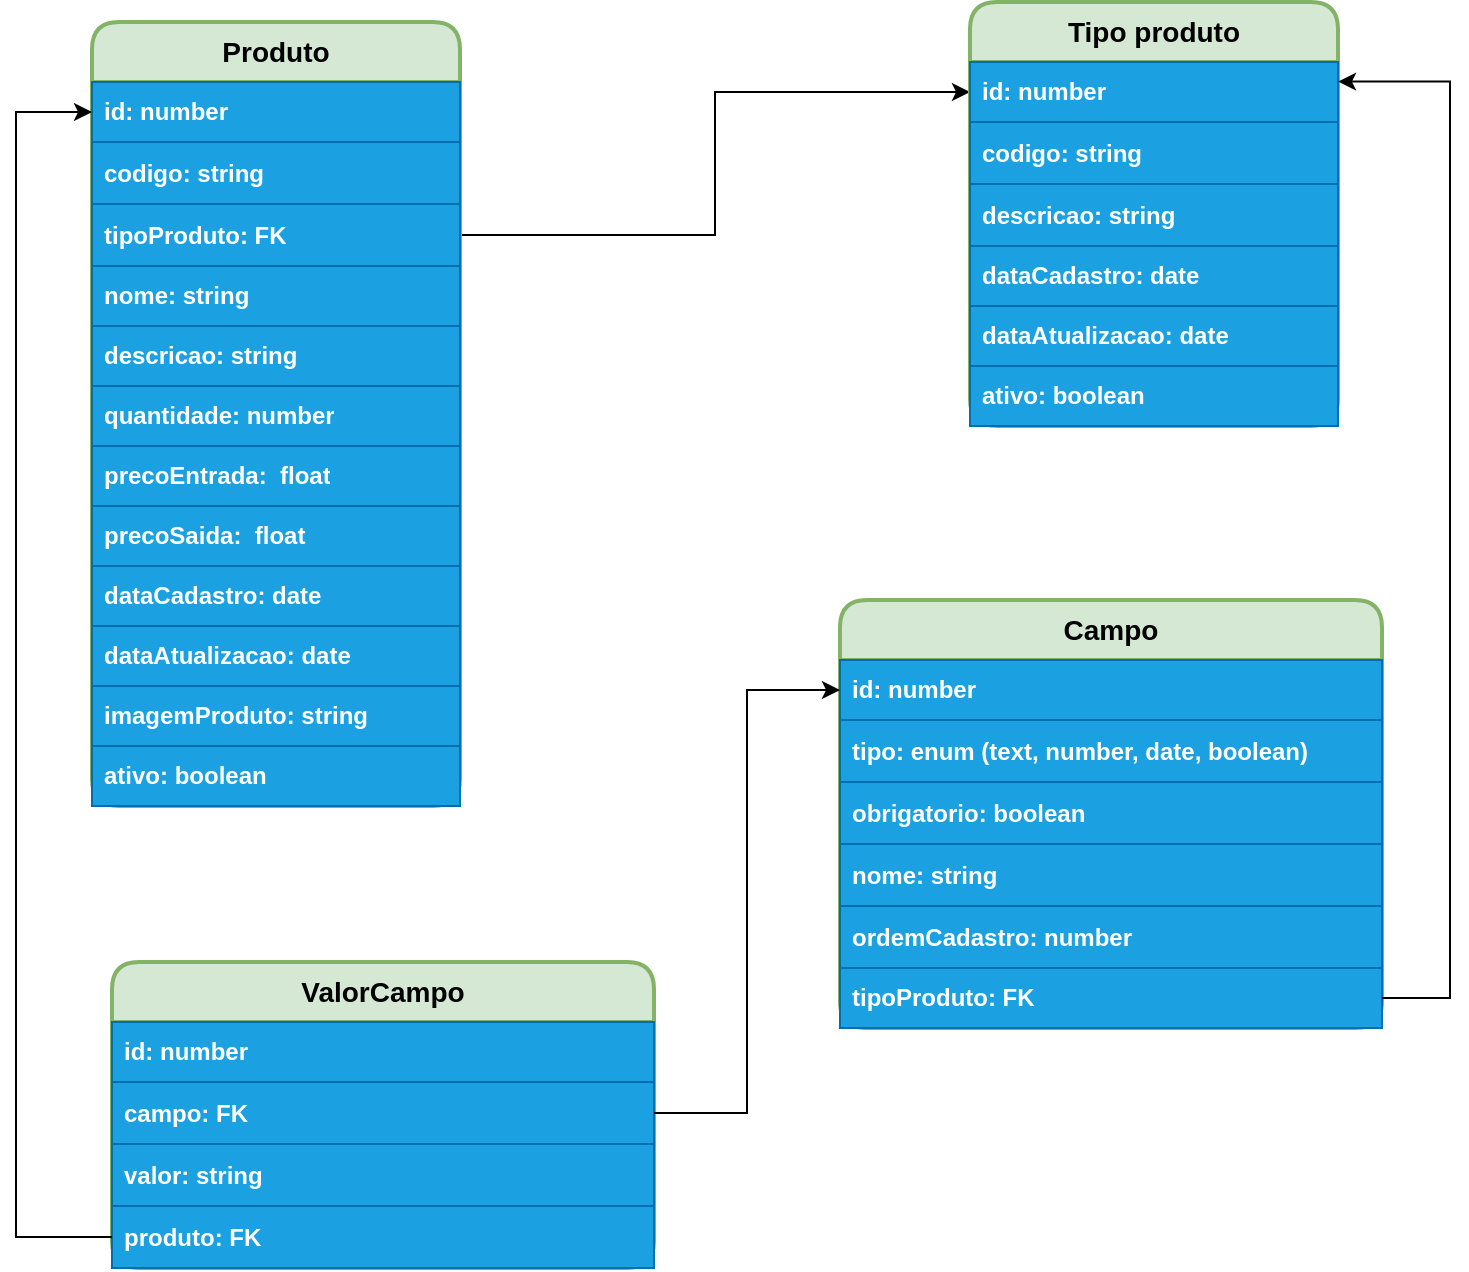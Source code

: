 <mxfile>
    <diagram name="Página-1" id="9_2Igl2WMjHrFPBZQi-Q">
        <mxGraphModel dx="953" dy="-485" grid="0" gridSize="10" guides="1" tooltips="1" connect="1" arrows="1" fold="1" page="0" pageScale="1" pageWidth="827" pageHeight="1169" background="none" math="0" shadow="0">
            <root>
                <mxCell id="0"/>
                <mxCell id="1" parent="0"/>
                <mxCell id="2" style="edgeStyle=orthogonalEdgeStyle;rounded=0;orthogonalLoop=1;jettySize=auto;html=1;exitX=1;exitY=0.5;exitDx=0;exitDy=0;" parent="1" source="6" target="17" edge="1">
                    <mxGeometry relative="1" as="geometry"/>
                </mxCell>
                <mxCell id="3" value="Produto" style="swimlane;fontStyle=1;childLayout=stackLayout;horizontal=1;startSize=30;horizontalStack=0;resizeParent=1;resizeParentMax=0;resizeLast=0;collapsible=1;marginBottom=0;whiteSpace=wrap;html=1;fillColor=#d5e8d4;strokeColor=#82b366;labelBackgroundColor=none;rounded=1;fontSize=14;strokeWidth=2;" parent="1" vertex="1">
                    <mxGeometry x="103" y="1257" width="184" height="392" as="geometry"/>
                </mxCell>
                <mxCell id="4" value="id: number" style="text;strokeColor=#006EAF;fillColor=#1ba1e2;align=left;verticalAlign=middle;spacingLeft=4;spacingRight=4;overflow=hidden;points=[[0,0.5],[1,0.5]];portConstraint=eastwest;rotatable=0;whiteSpace=wrap;html=1;fontColor=#FFFFFF;fontStyle=1;labelBackgroundColor=none;labelBorderColor=none;rounded=0;" parent="3" vertex="1">
                    <mxGeometry y="30" width="184" height="30" as="geometry"/>
                </mxCell>
                <mxCell id="5" value="codigo: string&lt;br&gt;" style="text;strokeColor=#006EAF;fillColor=#1ba1e2;align=left;verticalAlign=middle;spacingLeft=4;spacingRight=4;overflow=hidden;points=[[0,0.5],[1,0.5]];portConstraint=eastwest;rotatable=0;whiteSpace=wrap;html=1;fontColor=#FFFFFF;fontStyle=1;labelBackgroundColor=none;labelBorderColor=none;rounded=0;" parent="3" vertex="1">
                    <mxGeometry y="60" width="184" height="31" as="geometry"/>
                </mxCell>
                <mxCell id="6" value="tipoProduto: FK" style="text;strokeColor=#006EAF;fillColor=#1ba1e2;align=left;verticalAlign=middle;spacingLeft=4;spacingRight=4;overflow=hidden;points=[[0,0.5],[1,0.5]];portConstraint=eastwest;rotatable=0;whiteSpace=wrap;html=1;fontColor=#FFFFFF;fontStyle=1;labelBackgroundColor=none;labelBorderColor=none;rounded=0;" parent="3" vertex="1">
                    <mxGeometry y="91" width="184" height="31" as="geometry"/>
                </mxCell>
                <mxCell id="7" value="nome: string" style="text;strokeColor=#006EAF;fillColor=#1ba1e2;align=left;verticalAlign=middle;spacingLeft=4;spacingRight=4;overflow=hidden;points=[[0,0.5],[1,0.5]];portConstraint=eastwest;rotatable=0;whiteSpace=wrap;html=1;fontColor=#FFFFFF;fontStyle=1;labelBackgroundColor=none;labelBorderColor=none;rounded=0;" parent="3" vertex="1">
                    <mxGeometry y="122" width="184" height="30" as="geometry"/>
                </mxCell>
                <mxCell id="8" value="descricao: string" style="text;strokeColor=#006EAF;fillColor=#1ba1e2;align=left;verticalAlign=middle;spacingLeft=4;spacingRight=4;overflow=hidden;points=[[0,0.5],[1,0.5]];portConstraint=eastwest;rotatable=0;whiteSpace=wrap;html=1;fontColor=#FFFFFF;fontStyle=1;labelBackgroundColor=none;labelBorderColor=none;rounded=0;" parent="3" vertex="1">
                    <mxGeometry y="152" width="184" height="30" as="geometry"/>
                </mxCell>
                <mxCell id="9" value="quantidade: number" style="text;strokeColor=#006EAF;fillColor=#1ba1e2;align=left;verticalAlign=middle;spacingLeft=4;spacingRight=4;overflow=hidden;points=[[0,0.5],[1,0.5]];portConstraint=eastwest;rotatable=0;whiteSpace=wrap;html=1;fontColor=#FFFFFF;fontStyle=1;labelBackgroundColor=none;labelBorderColor=none;rounded=0;" parent="3" vertex="1">
                    <mxGeometry y="182" width="184" height="30" as="geometry"/>
                </mxCell>
                <mxCell id="10" value="precoEntrada:&amp;nbsp; float" style="text;strokeColor=#006EAF;fillColor=#1ba1e2;align=left;verticalAlign=middle;spacingLeft=4;spacingRight=4;overflow=hidden;points=[[0,0.5],[1,0.5]];portConstraint=eastwest;rotatable=0;whiteSpace=wrap;html=1;fontColor=#FFFFFF;fontStyle=1;labelBackgroundColor=none;labelBorderColor=none;rounded=0;" parent="3" vertex="1">
                    <mxGeometry y="212" width="184" height="30" as="geometry"/>
                </mxCell>
                <mxCell id="11" value="precoSaida:&amp;nbsp; float" style="text;strokeColor=#006EAF;fillColor=#1ba1e2;align=left;verticalAlign=middle;spacingLeft=4;spacingRight=4;overflow=hidden;points=[[0,0.5],[1,0.5]];portConstraint=eastwest;rotatable=0;whiteSpace=wrap;html=1;fontColor=#FFFFFF;fontStyle=1;labelBackgroundColor=none;labelBorderColor=none;rounded=0;" parent="3" vertex="1">
                    <mxGeometry y="242" width="184" height="30" as="geometry"/>
                </mxCell>
                <mxCell id="12" value="dataCadastro: date" style="text;strokeColor=#006EAF;fillColor=#1ba1e2;align=left;verticalAlign=middle;spacingLeft=4;spacingRight=4;overflow=hidden;points=[[0,0.5],[1,0.5]];portConstraint=eastwest;rotatable=0;whiteSpace=wrap;html=1;fontColor=#FFFFFF;fontStyle=1;labelBackgroundColor=none;labelBorderColor=none;rounded=0;" parent="3" vertex="1">
                    <mxGeometry y="272" width="184" height="30" as="geometry"/>
                </mxCell>
                <mxCell id="13" value="dataAtualizacao: date&lt;span style=&quot;white-space: pre;&quot;&gt;&#9;&lt;/span&gt;" style="text;strokeColor=#006EAF;fillColor=#1ba1e2;align=left;verticalAlign=middle;spacingLeft=4;spacingRight=4;overflow=hidden;points=[[0,0.5],[1,0.5]];portConstraint=eastwest;rotatable=0;whiteSpace=wrap;html=1;fontColor=#FFFFFF;fontStyle=1;labelBackgroundColor=none;labelBorderColor=none;rounded=0;" parent="3" vertex="1">
                    <mxGeometry y="302" width="184" height="30" as="geometry"/>
                </mxCell>
                <mxCell id="14" value="imagemProduto: string" style="text;strokeColor=#006EAF;fillColor=#1ba1e2;align=left;verticalAlign=middle;spacingLeft=4;spacingRight=4;overflow=hidden;points=[[0,0.5],[1,0.5]];portConstraint=eastwest;rotatable=0;whiteSpace=wrap;html=1;fontColor=#FFFFFF;fontStyle=1;labelBackgroundColor=none;labelBorderColor=none;rounded=0;" parent="3" vertex="1">
                    <mxGeometry y="332" width="184" height="30" as="geometry"/>
                </mxCell>
                <mxCell id="15" value="ativo: boolean" style="text;strokeColor=#006EAF;fillColor=#1ba1e2;align=left;verticalAlign=middle;spacingLeft=4;spacingRight=4;overflow=hidden;points=[[0,0.5],[1,0.5]];portConstraint=eastwest;rotatable=0;whiteSpace=wrap;html=1;fontColor=#FFFFFF;fontStyle=1;labelBackgroundColor=none;labelBorderColor=none;rounded=0;" parent="3" vertex="1">
                    <mxGeometry y="362" width="184" height="30" as="geometry"/>
                </mxCell>
                <mxCell id="16" value="Tipo produto" style="swimlane;fontStyle=1;childLayout=stackLayout;horizontal=1;startSize=30;horizontalStack=0;resizeParent=1;resizeParentMax=0;resizeLast=0;collapsible=1;marginBottom=0;whiteSpace=wrap;html=1;fillColor=#d5e8d4;strokeColor=#82b366;labelBackgroundColor=none;rounded=1;fontSize=14;strokeWidth=2;" parent="1" vertex="1">
                    <mxGeometry x="542" y="1247" width="184" height="212" as="geometry"/>
                </mxCell>
                <mxCell id="17" value="id: number" style="text;strokeColor=#006EAF;fillColor=#1ba1e2;align=left;verticalAlign=middle;spacingLeft=4;spacingRight=4;overflow=hidden;points=[[0,0.5],[1,0.5]];portConstraint=eastwest;rotatable=0;whiteSpace=wrap;html=1;fontColor=#FFFFFF;fontStyle=1;labelBackgroundColor=none;labelBorderColor=none;rounded=0;" parent="16" vertex="1">
                    <mxGeometry y="30" width="184" height="30" as="geometry"/>
                </mxCell>
                <mxCell id="18" value="codigo: string&lt;br&gt;" style="text;strokeColor=#006EAF;fillColor=#1ba1e2;align=left;verticalAlign=middle;spacingLeft=4;spacingRight=4;overflow=hidden;points=[[0,0.5],[1,0.5]];portConstraint=eastwest;rotatable=0;whiteSpace=wrap;html=1;fontColor=#FFFFFF;fontStyle=1;labelBackgroundColor=none;labelBorderColor=none;rounded=0;" parent="16" vertex="1">
                    <mxGeometry y="60" width="184" height="31" as="geometry"/>
                </mxCell>
                <mxCell id="19" value="descricao: string" style="text;strokeColor=#006EAF;fillColor=#1ba1e2;align=left;verticalAlign=middle;spacingLeft=4;spacingRight=4;overflow=hidden;points=[[0,0.5],[1,0.5]];portConstraint=eastwest;rotatable=0;whiteSpace=wrap;html=1;fontColor=#FFFFFF;fontStyle=1;labelBackgroundColor=none;labelBorderColor=none;rounded=0;" parent="16" vertex="1">
                    <mxGeometry y="91" width="184" height="31" as="geometry"/>
                </mxCell>
                <mxCell id="20" value="dataCadastro: date" style="text;strokeColor=#006EAF;fillColor=#1ba1e2;align=left;verticalAlign=middle;spacingLeft=4;spacingRight=4;overflow=hidden;points=[[0,0.5],[1,0.5]];portConstraint=eastwest;rotatable=0;whiteSpace=wrap;html=1;fontColor=#FFFFFF;fontStyle=1;labelBackgroundColor=none;labelBorderColor=none;rounded=0;" parent="16" vertex="1">
                    <mxGeometry y="122" width="184" height="30" as="geometry"/>
                </mxCell>
                <mxCell id="21" value="dataAtualizacao: date&lt;span style=&quot;white-space: pre;&quot;&gt;&#9;&lt;/span&gt;" style="text;strokeColor=#006EAF;fillColor=#1ba1e2;align=left;verticalAlign=middle;spacingLeft=4;spacingRight=4;overflow=hidden;points=[[0,0.5],[1,0.5]];portConstraint=eastwest;rotatable=0;whiteSpace=wrap;html=1;fontColor=#FFFFFF;fontStyle=1;labelBackgroundColor=none;labelBorderColor=none;rounded=0;" parent="16" vertex="1">
                    <mxGeometry y="152" width="184" height="30" as="geometry"/>
                </mxCell>
                <mxCell id="22" value="ativo: boolean" style="text;strokeColor=#006EAF;fillColor=#1ba1e2;align=left;verticalAlign=middle;spacingLeft=4;spacingRight=4;overflow=hidden;points=[[0,0.5],[1,0.5]];portConstraint=eastwest;rotatable=0;whiteSpace=wrap;html=1;fontColor=#FFFFFF;fontStyle=1;labelBackgroundColor=none;labelBorderColor=none;rounded=0;" parent="16" vertex="1">
                    <mxGeometry y="182" width="184" height="30" as="geometry"/>
                </mxCell>
                <mxCell id="23" value="Campo" style="swimlane;fontStyle=1;childLayout=stackLayout;horizontal=1;startSize=30;horizontalStack=0;resizeParent=1;resizeParentMax=0;resizeLast=0;collapsible=1;marginBottom=0;whiteSpace=wrap;html=1;fillColor=#d5e8d4;strokeColor=#82b366;labelBackgroundColor=none;rounded=1;fontSize=14;strokeWidth=2;" parent="1" vertex="1">
                    <mxGeometry x="477" y="1546" width="271" height="214" as="geometry"/>
                </mxCell>
                <mxCell id="24" value="id: number" style="text;strokeColor=#006EAF;fillColor=#1ba1e2;align=left;verticalAlign=middle;spacingLeft=4;spacingRight=4;overflow=hidden;points=[[0,0.5],[1,0.5]];portConstraint=eastwest;rotatable=0;whiteSpace=wrap;html=1;fontColor=#FFFFFF;fontStyle=1;labelBackgroundColor=none;labelBorderColor=none;rounded=0;" parent="23" vertex="1">
                    <mxGeometry y="30" width="271" height="30" as="geometry"/>
                </mxCell>
                <mxCell id="25" value="tipo: enum (text, number, date, boolean)" style="text;strokeColor=#006EAF;fillColor=#1ba1e2;align=left;verticalAlign=middle;spacingLeft=4;spacingRight=4;overflow=hidden;points=[[0,0.5],[1,0.5]];portConstraint=eastwest;rotatable=0;whiteSpace=wrap;html=1;fontColor=#FFFFFF;fontStyle=1;labelBackgroundColor=none;labelBorderColor=none;rounded=0;" parent="23" vertex="1">
                    <mxGeometry y="60" width="271" height="31" as="geometry"/>
                </mxCell>
                <mxCell id="26" value="obrigatorio: boolean" style="text;strokeColor=#006EAF;fillColor=#1ba1e2;align=left;verticalAlign=middle;spacingLeft=4;spacingRight=4;overflow=hidden;points=[[0,0.5],[1,0.5]];portConstraint=eastwest;rotatable=0;whiteSpace=wrap;html=1;fontColor=#FFFFFF;fontStyle=1;labelBackgroundColor=none;labelBorderColor=none;rounded=0;" parent="23" vertex="1">
                    <mxGeometry y="91" width="271" height="31" as="geometry"/>
                </mxCell>
                <mxCell id="27" value="nome: string" style="text;strokeColor=#006EAF;fillColor=#1ba1e2;align=left;verticalAlign=middle;spacingLeft=4;spacingRight=4;overflow=hidden;points=[[0,0.5],[1,0.5]];portConstraint=eastwest;rotatable=0;whiteSpace=wrap;html=1;fontColor=#FFFFFF;fontStyle=1;labelBackgroundColor=none;labelBorderColor=none;rounded=0;" parent="23" vertex="1">
                    <mxGeometry y="122" width="271" height="31" as="geometry"/>
                </mxCell>
                <mxCell id="28" value="ordemCadastro: number" style="text;strokeColor=#006EAF;fillColor=#1ba1e2;align=left;verticalAlign=middle;spacingLeft=4;spacingRight=4;overflow=hidden;points=[[0,0.5],[1,0.5]];portConstraint=eastwest;rotatable=0;whiteSpace=wrap;html=1;fontColor=#FFFFFF;fontStyle=1;labelBackgroundColor=none;labelBorderColor=none;rounded=0;" parent="23" vertex="1">
                    <mxGeometry y="153" width="271" height="31" as="geometry"/>
                </mxCell>
                <mxCell id="29" value="tipoProduto: FK" style="text;strokeColor=#006EAF;fillColor=#1ba1e2;align=left;verticalAlign=middle;spacingLeft=4;spacingRight=4;overflow=hidden;points=[[0,0.5],[1,0.5]];portConstraint=eastwest;rotatable=0;whiteSpace=wrap;html=1;fontColor=#FFFFFF;fontStyle=1;labelBackgroundColor=none;labelBorderColor=none;rounded=0;" parent="23" vertex="1">
                    <mxGeometry y="184" width="271" height="30" as="geometry"/>
                </mxCell>
                <mxCell id="30" value="ValorCampo" style="swimlane;fontStyle=1;childLayout=stackLayout;horizontal=1;startSize=30;horizontalStack=0;resizeParent=1;resizeParentMax=0;resizeLast=0;collapsible=1;marginBottom=0;whiteSpace=wrap;html=1;fillColor=#d5e8d4;strokeColor=#82b366;labelBackgroundColor=none;rounded=1;fontSize=14;strokeWidth=2;" parent="1" vertex="1">
                    <mxGeometry x="113" y="1727" width="271" height="153" as="geometry"/>
                </mxCell>
                <mxCell id="31" value="id: number" style="text;strokeColor=#006EAF;fillColor=#1ba1e2;align=left;verticalAlign=middle;spacingLeft=4;spacingRight=4;overflow=hidden;points=[[0,0.5],[1,0.5]];portConstraint=eastwest;rotatable=0;whiteSpace=wrap;html=1;fontColor=#FFFFFF;fontStyle=1;labelBackgroundColor=none;labelBorderColor=none;rounded=0;" parent="30" vertex="1">
                    <mxGeometry y="30" width="271" height="30" as="geometry"/>
                </mxCell>
                <mxCell id="32" value="campo: FK" style="text;strokeColor=#006EAF;fillColor=#1ba1e2;align=left;verticalAlign=middle;spacingLeft=4;spacingRight=4;overflow=hidden;points=[[0,0.5],[1,0.5]];portConstraint=eastwest;rotatable=0;whiteSpace=wrap;html=1;fontColor=#FFFFFF;fontStyle=1;labelBackgroundColor=none;labelBorderColor=none;rounded=0;" parent="30" vertex="1">
                    <mxGeometry y="60" width="271" height="31" as="geometry"/>
                </mxCell>
                <mxCell id="33" value="valor: string" style="text;strokeColor=#006EAF;fillColor=#1ba1e2;align=left;verticalAlign=middle;spacingLeft=4;spacingRight=4;overflow=hidden;points=[[0,0.5],[1,0.5]];portConstraint=eastwest;rotatable=0;whiteSpace=wrap;html=1;fontColor=#FFFFFF;fontStyle=1;labelBackgroundColor=none;labelBorderColor=none;rounded=0;" parent="30" vertex="1">
                    <mxGeometry y="91" width="271" height="31" as="geometry"/>
                </mxCell>
                <mxCell id="34" value="produto: FK" style="text;strokeColor=#006EAF;fillColor=#1ba1e2;align=left;verticalAlign=middle;spacingLeft=4;spacingRight=4;overflow=hidden;points=[[0,0.5],[1,0.5]];portConstraint=eastwest;rotatable=0;whiteSpace=wrap;html=1;fontColor=#FFFFFF;fontStyle=1;labelBackgroundColor=none;labelBorderColor=none;rounded=0;" parent="30" vertex="1">
                    <mxGeometry y="122" width="271" height="31" as="geometry"/>
                </mxCell>
                <mxCell id="35" style="edgeStyle=orthogonalEdgeStyle;rounded=0;orthogonalLoop=1;jettySize=auto;html=1;entryX=0;entryY=0.5;entryDx=0;entryDy=0;" parent="1" source="32" target="24" edge="1">
                    <mxGeometry relative="1" as="geometry"/>
                </mxCell>
                <mxCell id="36" style="edgeStyle=orthogonalEdgeStyle;rounded=0;orthogonalLoop=1;jettySize=auto;html=1;entryX=0;entryY=0.5;entryDx=0;entryDy=0;" parent="1" source="34" target="4" edge="1">
                    <mxGeometry relative="1" as="geometry">
                        <Array as="points">
                            <mxPoint x="65" y="1865"/>
                            <mxPoint x="65" y="1302"/>
                        </Array>
                    </mxGeometry>
                </mxCell>
                <mxCell id="37" style="edgeStyle=orthogonalEdgeStyle;rounded=0;orthogonalLoop=1;jettySize=auto;html=1;entryX=1;entryY=0.327;entryDx=0;entryDy=0;entryPerimeter=0;exitX=1;exitY=0.5;exitDx=0;exitDy=0;" parent="1" source="29" target="17" edge="1">
                    <mxGeometry relative="1" as="geometry">
                        <Array as="points">
                            <mxPoint x="782" y="1745"/>
                            <mxPoint x="782" y="1287"/>
                        </Array>
                    </mxGeometry>
                </mxCell>
            </root>
        </mxGraphModel>
    </diagram>
</mxfile>